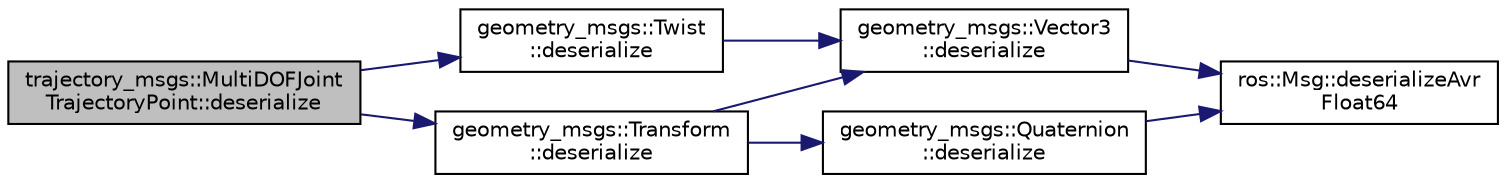 digraph "trajectory_msgs::MultiDOFJointTrajectoryPoint::deserialize"
{
  edge [fontname="Helvetica",fontsize="10",labelfontname="Helvetica",labelfontsize="10"];
  node [fontname="Helvetica",fontsize="10",shape=record];
  rankdir="LR";
  Node1 [label="trajectory_msgs::MultiDOFJoint\lTrajectoryPoint::deserialize",height=0.2,width=0.4,color="black", fillcolor="grey75", style="filled" fontcolor="black"];
  Node1 -> Node2 [color="midnightblue",fontsize="10",style="solid",fontname="Helvetica"];
  Node2 [label="geometry_msgs::Transform\l::deserialize",height=0.2,width=0.4,color="black", fillcolor="white", style="filled",URL="$classgeometry__msgs_1_1_transform.html#aa86854904d1b5fb53e79124733dd8944"];
  Node2 -> Node3 [color="midnightblue",fontsize="10",style="solid",fontname="Helvetica"];
  Node3 [label="geometry_msgs::Vector3\l::deserialize",height=0.2,width=0.4,color="black", fillcolor="white", style="filled",URL="$classgeometry__msgs_1_1_vector3.html#aae9cb57e6b7550f30d193a1c298f9631"];
  Node3 -> Node4 [color="midnightblue",fontsize="10",style="solid",fontname="Helvetica"];
  Node4 [label="ros::Msg::deserializeAvr\lFloat64",height=0.2,width=0.4,color="black", fillcolor="white", style="filled",URL="$classros_1_1_msg.html#a8494fc1e864aa11612757ba107792b11",tooltip="This tricky function handles demoting a 64bit double to a 32bit float, so that AVR can understand mes..."];
  Node2 -> Node5 [color="midnightblue",fontsize="10",style="solid",fontname="Helvetica"];
  Node5 [label="geometry_msgs::Quaternion\l::deserialize",height=0.2,width=0.4,color="black", fillcolor="white", style="filled",URL="$classgeometry__msgs_1_1_quaternion.html#ad2925053e238e52d8fd9fd06a962a5a8"];
  Node5 -> Node4 [color="midnightblue",fontsize="10",style="solid",fontname="Helvetica"];
  Node1 -> Node6 [color="midnightblue",fontsize="10",style="solid",fontname="Helvetica"];
  Node6 [label="geometry_msgs::Twist\l::deserialize",height=0.2,width=0.4,color="black", fillcolor="white", style="filled",URL="$classgeometry__msgs_1_1_twist.html#a51f4b5ab24bdb3eb5b0690e6ffe03818"];
  Node6 -> Node3 [color="midnightblue",fontsize="10",style="solid",fontname="Helvetica"];
}
